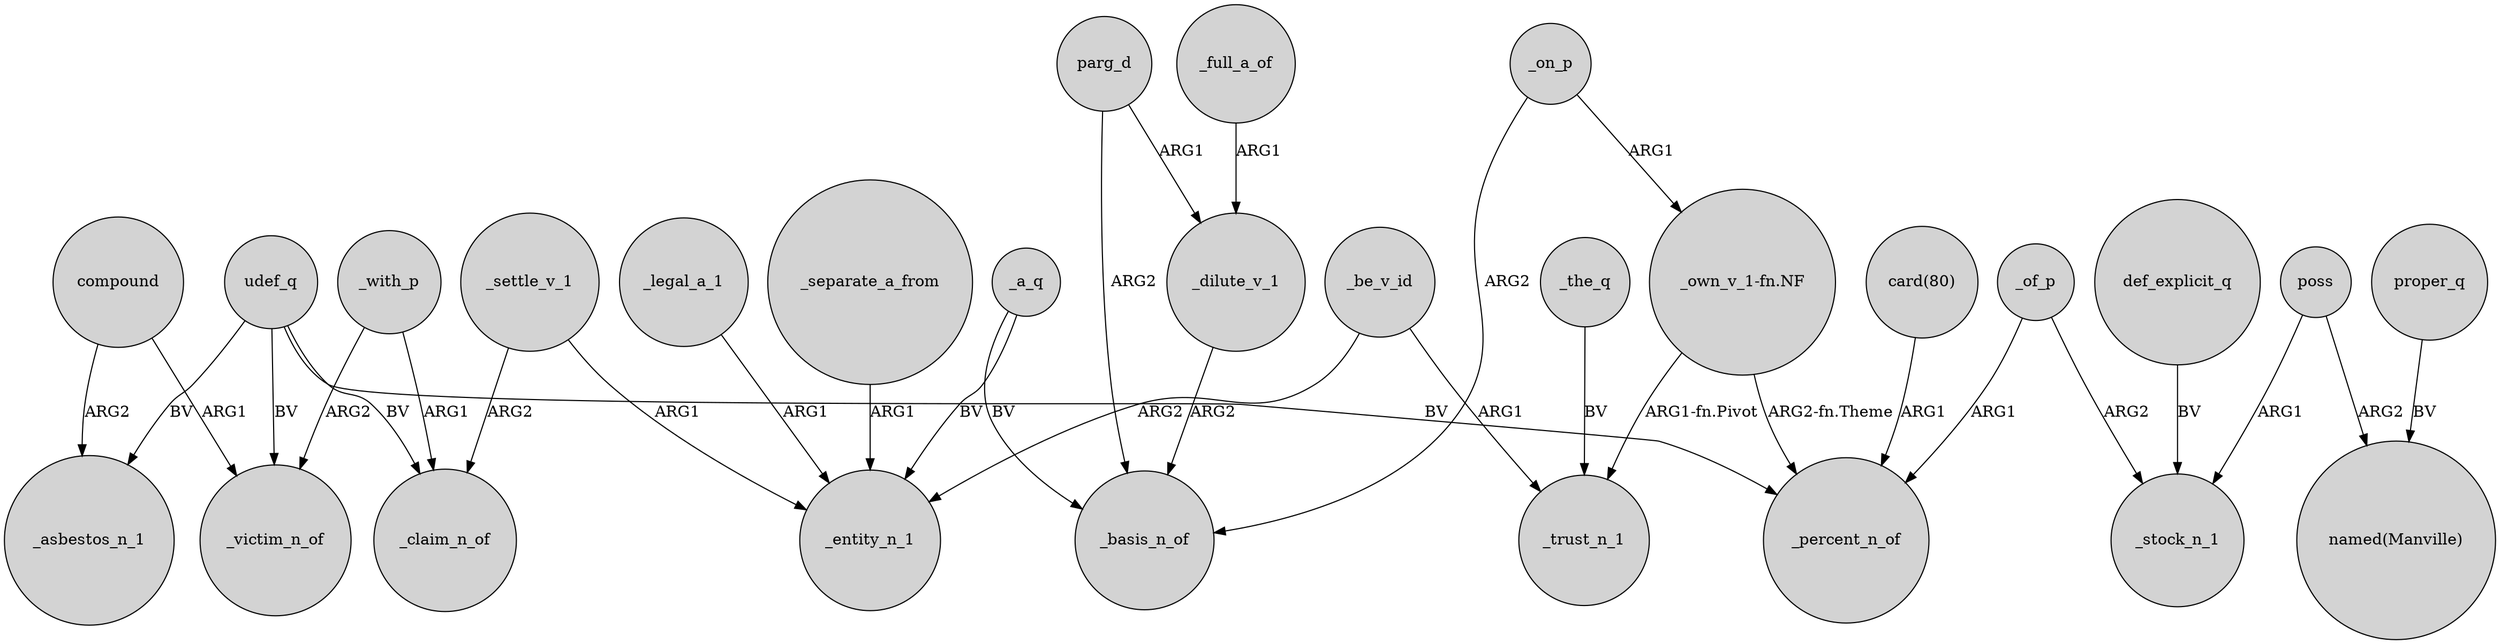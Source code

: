 digraph {
	node [shape=circle style=filled]
	_be_v_id -> _trust_n_1 [label=ARG1]
	proper_q -> "named(Manville)" [label=BV]
	poss -> "named(Manville)" [label=ARG2]
	compound -> _victim_n_of [label=ARG1]
	parg_d -> _basis_n_of [label=ARG2]
	_be_v_id -> _entity_n_1 [label=ARG2]
	poss -> _stock_n_1 [label=ARG1]
	udef_q -> _victim_n_of [label=BV]
	_settle_v_1 -> _entity_n_1 [label=ARG1]
	def_explicit_q -> _stock_n_1 [label=BV]
	"_own_v_1-fn.NF" -> _percent_n_of [label="ARG2-fn.Theme"]
	_a_q -> _basis_n_of [label=BV]
	_with_p -> _victim_n_of [label=ARG2]
	"_own_v_1-fn.NF" -> _trust_n_1 [label="ARG1-fn.Pivot"]
	_of_p -> _percent_n_of [label=ARG1]
	_legal_a_1 -> _entity_n_1 [label=ARG1]
	_full_a_of -> _dilute_v_1 [label=ARG1]
	_settle_v_1 -> _claim_n_of [label=ARG2]
	_a_q -> _entity_n_1 [label=BV]
	_with_p -> _claim_n_of [label=ARG1]
	_on_p -> "_own_v_1-fn.NF" [label=ARG1]
	"card(80)" -> _percent_n_of [label=ARG1]
	udef_q -> _asbestos_n_1 [label=BV]
	_the_q -> _trust_n_1 [label=BV]
	_on_p -> _basis_n_of [label=ARG2]
	_of_p -> _stock_n_1 [label=ARG2]
	_separate_a_from -> _entity_n_1 [label=ARG1]
	udef_q -> _percent_n_of [label=BV]
	udef_q -> _claim_n_of [label=BV]
	parg_d -> _dilute_v_1 [label=ARG1]
	compound -> _asbestos_n_1 [label=ARG2]
	_dilute_v_1 -> _basis_n_of [label=ARG2]
}

